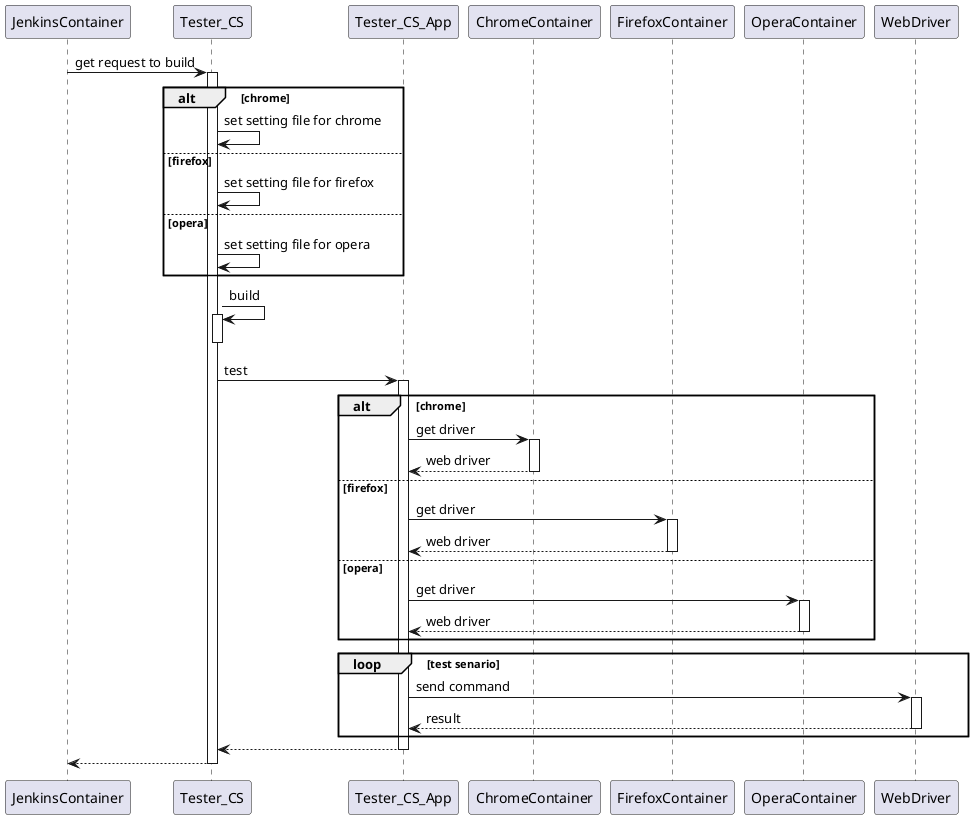 @startuml

JenkinsContainer -> Tester_CS : get request to build
activate Tester_CS
    alt chrome
        Tester_CS -> Tester_CS : set setting file for chrome
    else firefox
        Tester_CS -> Tester_CS : set setting file for firefox
    else opera
        Tester_CS -> Tester_CS : set setting file for opera
    end

    Tester_CS -> Tester_CS : build
    activate Tester_CS
    deactivate Tester_CS
    Tester_CS -> Tester_CS_App : test
    activate Tester_CS_App
        alt chrome
            Tester_CS_App -> ChromeContainer : get driver
            activate ChromeContainer
                ChromeContainer --> Tester_CS_App : web driver
            deactivate ChromeContainer
        else firefox
            Tester_CS_App -> FirefoxContainer : get driver
            activate FirefoxContainer
                FirefoxContainer --> Tester_CS_App : web driver
            deactivate FirefoxContainer
        else opera
            Tester_CS_App -> OperaContainer : get driver
            activate OperaContainer
                OperaContainer --> Tester_CS_App : web driver
            deactivate OperaContainer
        end
        loop test senario
            Tester_CS_App -> WebDriver : send command
            activate WebDriver
                WebDriver --> Tester_CS_App : result
            deactivate WebDriver
        end
        Tester_CS_App --> Tester_CS
    deactivate Tester_CS_App
    Tester_CS --> JenkinsContainer
deactivate Tester_CS

@enduml